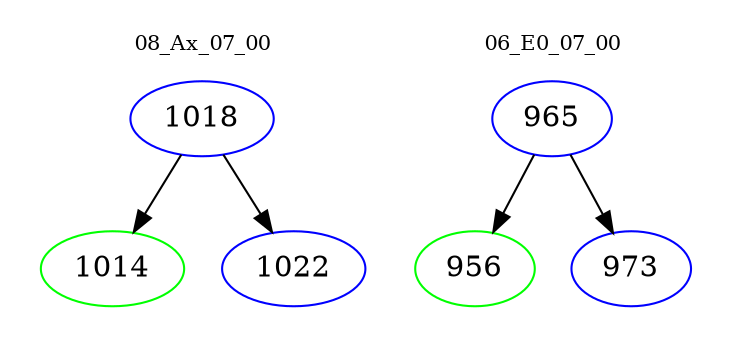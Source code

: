 digraph{
subgraph cluster_0 {
color = white
label = "08_Ax_07_00";
fontsize=10;
T0_1018 [label="1018", color="blue"]
T0_1018 -> T0_1014 [color="black"]
T0_1014 [label="1014", color="green"]
T0_1018 -> T0_1022 [color="black"]
T0_1022 [label="1022", color="blue"]
}
subgraph cluster_1 {
color = white
label = "06_E0_07_00";
fontsize=10;
T1_965 [label="965", color="blue"]
T1_965 -> T1_956 [color="black"]
T1_956 [label="956", color="green"]
T1_965 -> T1_973 [color="black"]
T1_973 [label="973", color="blue"]
}
}
